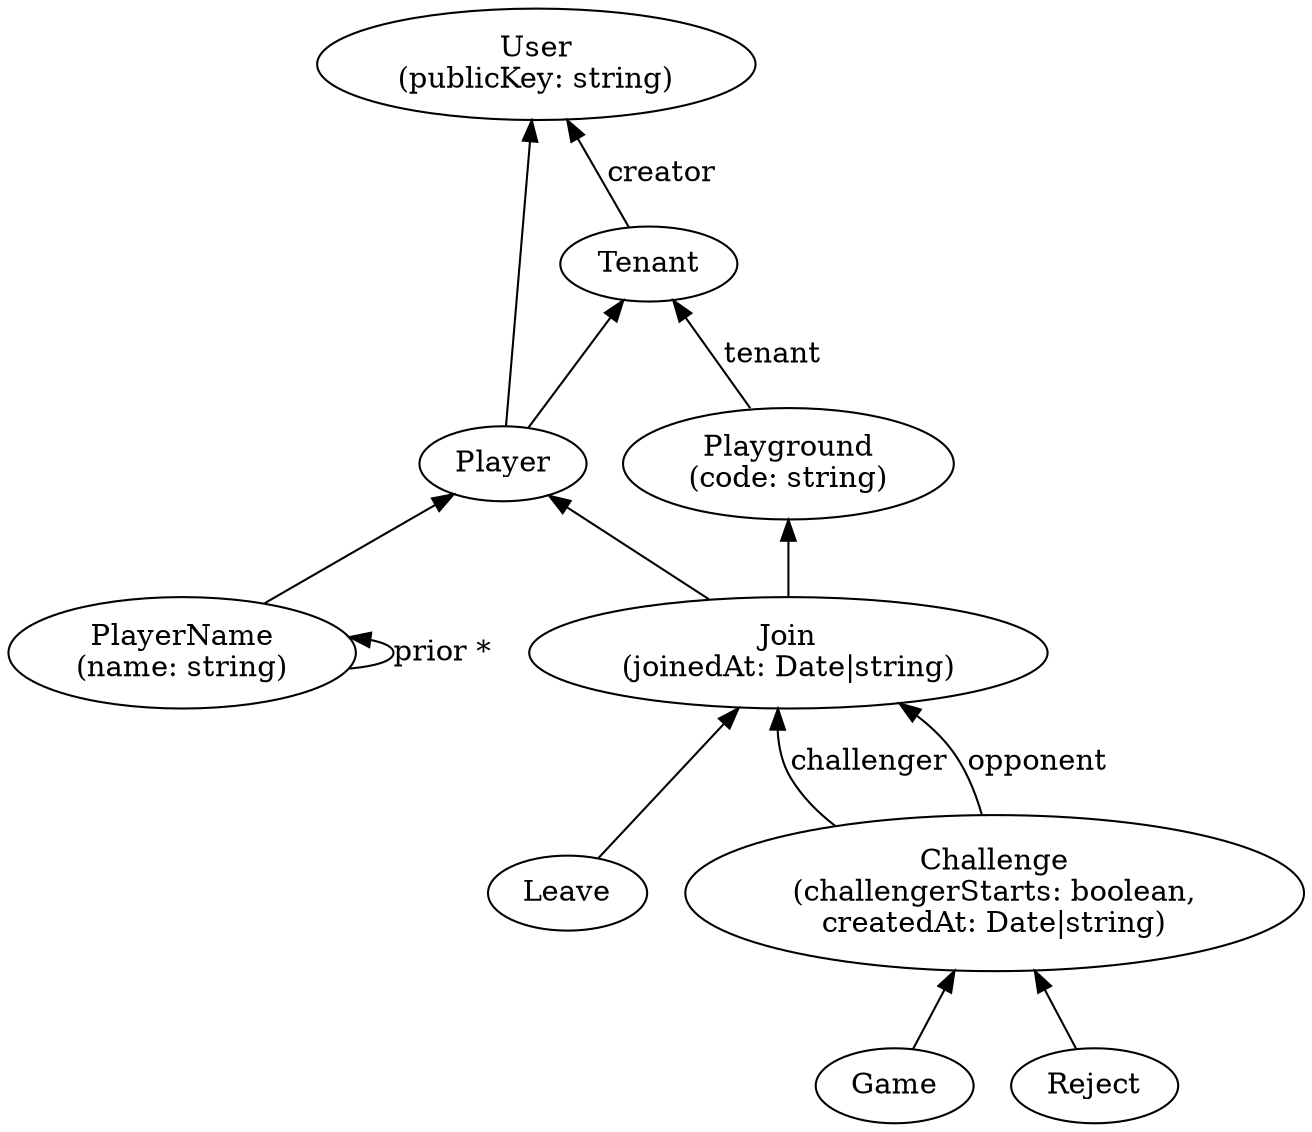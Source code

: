digraph {
    rankdir=BT
    User [label="User\n(publicKey: string)"]

    Tenant -> User [label="creator"]
    Player -> User, Tenant

    PlayerName [label="PlayerName\n(name: string)"]
    PlayerName -> Player
    PlayerName -> PlayerName [label="prior *"]

    Playground -> Tenant [label="tenant"]
    Playground [label="Playground\n(code: string)"]

    Join [label="Join\n(joinedAt: Date|string)"]
    Join -> Player, Playground

    Leave -> Join

    Challenge -> Join [label="challenger"]
    Challenge -> Join [label="opponent"]
    Challenge [label="Challenge\n(challengerStarts: boolean,\ncreatedAt: Date|string)"]

    Game -> Challenge
    Reject -> Challenge
}